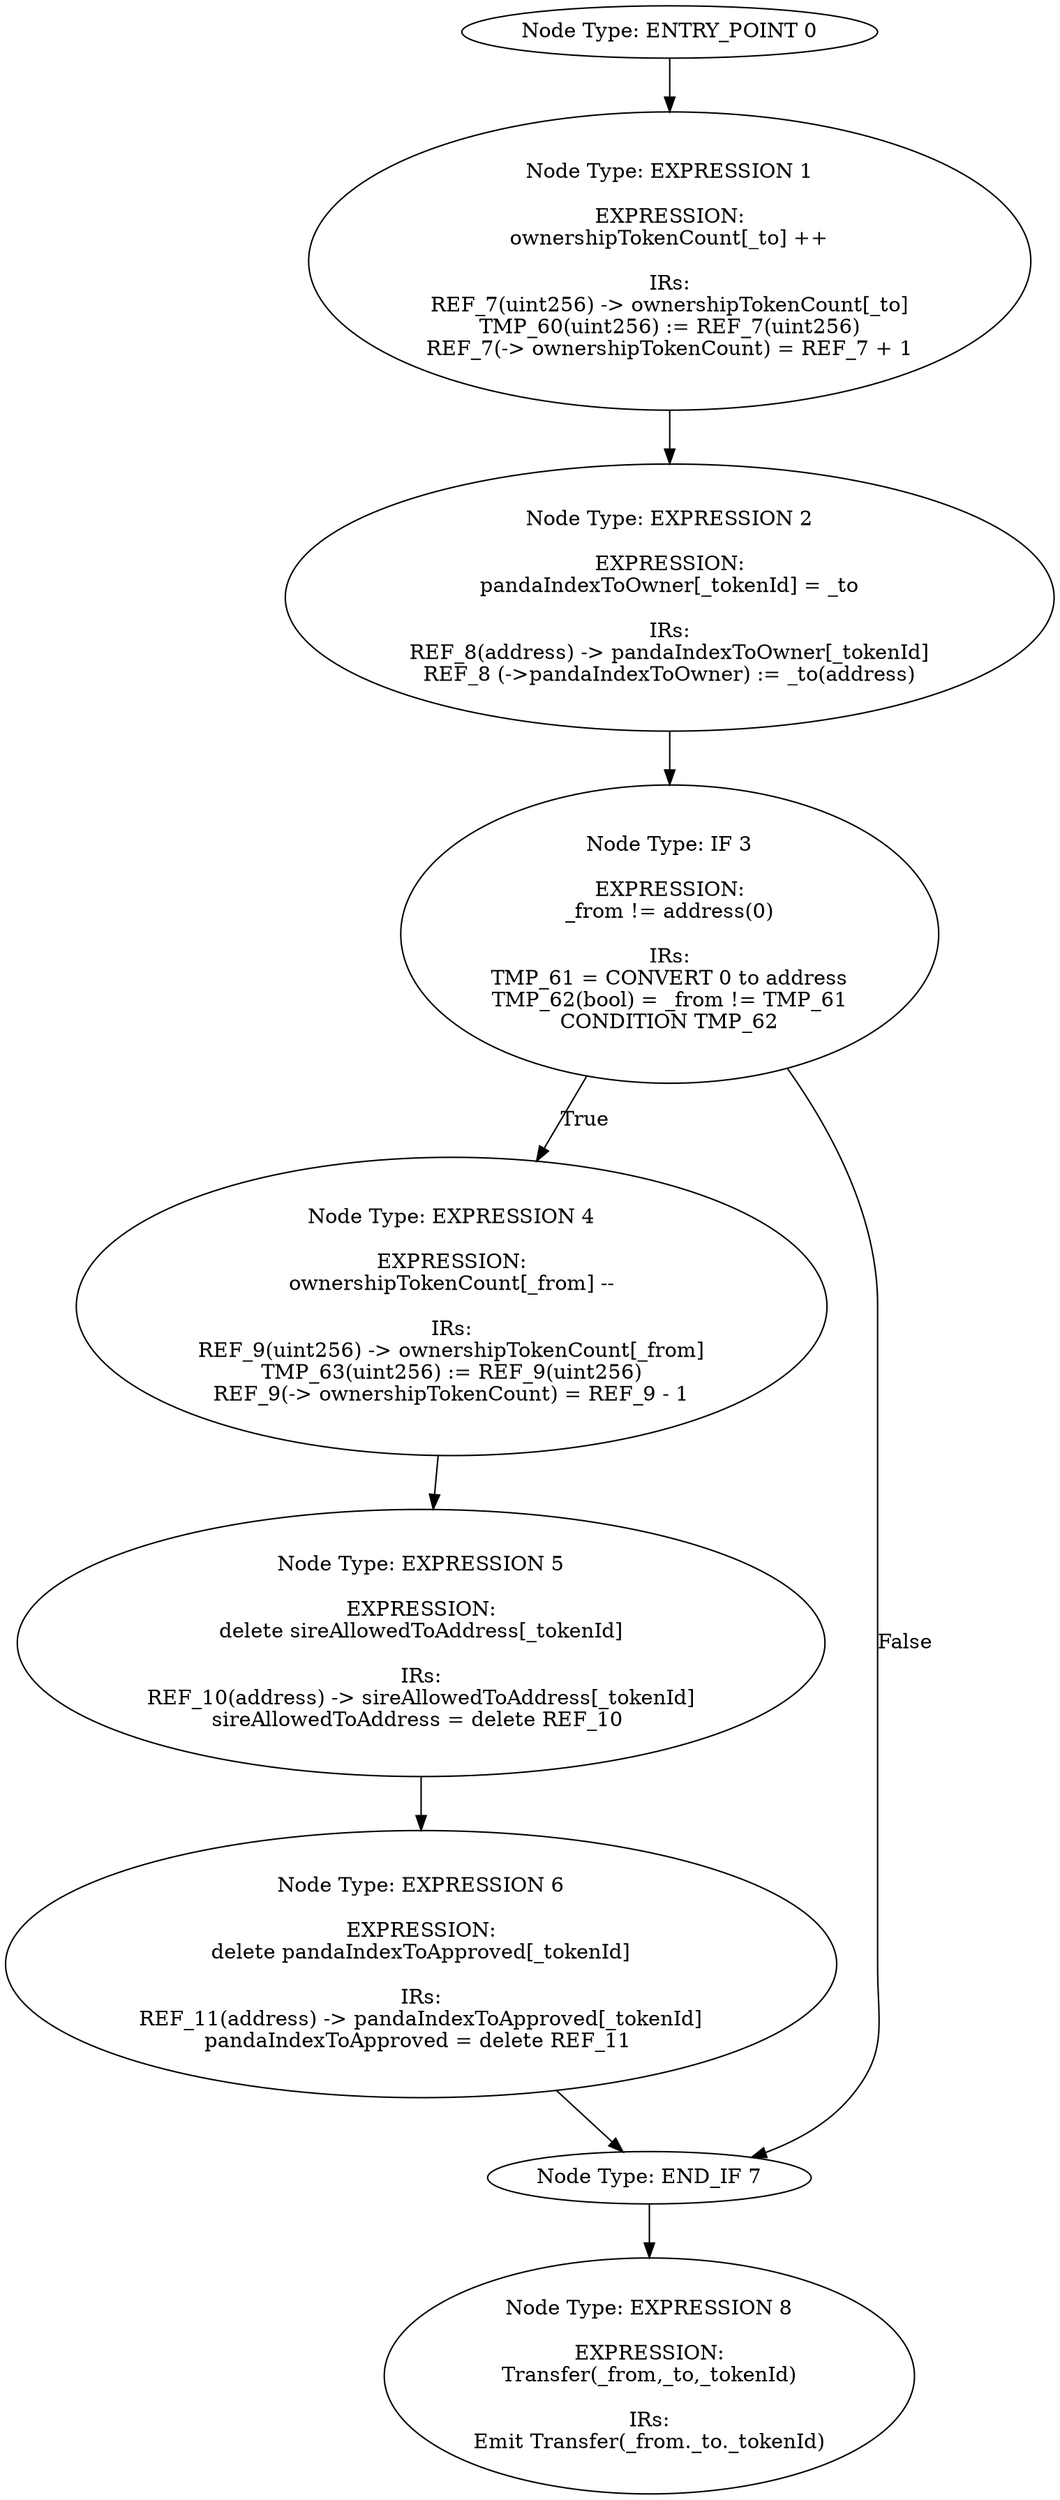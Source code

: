 digraph{
0[label="Node Type: ENTRY_POINT 0
"];
0->1;
1[label="Node Type: EXPRESSION 1

EXPRESSION:
ownershipTokenCount[_to] ++

IRs:
REF_7(uint256) -> ownershipTokenCount[_to]
TMP_60(uint256) := REF_7(uint256)
REF_7(-> ownershipTokenCount) = REF_7 + 1"];
1->2;
2[label="Node Type: EXPRESSION 2

EXPRESSION:
pandaIndexToOwner[_tokenId] = _to

IRs:
REF_8(address) -> pandaIndexToOwner[_tokenId]
REF_8 (->pandaIndexToOwner) := _to(address)"];
2->3;
3[label="Node Type: IF 3

EXPRESSION:
_from != address(0)

IRs:
TMP_61 = CONVERT 0 to address
TMP_62(bool) = _from != TMP_61
CONDITION TMP_62"];
3->4[label="True"];
3->7[label="False"];
4[label="Node Type: EXPRESSION 4

EXPRESSION:
ownershipTokenCount[_from] --

IRs:
REF_9(uint256) -> ownershipTokenCount[_from]
TMP_63(uint256) := REF_9(uint256)
REF_9(-> ownershipTokenCount) = REF_9 - 1"];
4->5;
5[label="Node Type: EXPRESSION 5

EXPRESSION:
delete sireAllowedToAddress[_tokenId]

IRs:
REF_10(address) -> sireAllowedToAddress[_tokenId]
sireAllowedToAddress = delete REF_10 "];
5->6;
6[label="Node Type: EXPRESSION 6

EXPRESSION:
delete pandaIndexToApproved[_tokenId]

IRs:
REF_11(address) -> pandaIndexToApproved[_tokenId]
pandaIndexToApproved = delete REF_11 "];
6->7;
7[label="Node Type: END_IF 7
"];
7->8;
8[label="Node Type: EXPRESSION 8

EXPRESSION:
Transfer(_from,_to,_tokenId)

IRs:
Emit Transfer(_from._to._tokenId)"];
}

